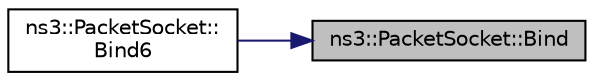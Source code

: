 digraph "ns3::PacketSocket::Bind"
{
 // LATEX_PDF_SIZE
  edge [fontname="Helvetica",fontsize="10",labelfontname="Helvetica",labelfontsize="10"];
  node [fontname="Helvetica",fontsize="10",shape=record];
  rankdir="RL";
  Node1 [label="ns3::PacketSocket::Bind",height=0.2,width=0.4,color="black", fillcolor="grey75", style="filled", fontcolor="black",tooltip="Bind the socket to the NetDevice and register the protocol handler."];
  Node1 -> Node2 [dir="back",color="midnightblue",fontsize="10",style="solid",fontname="Helvetica"];
  Node2 [label="ns3::PacketSocket::\lBind6",height=0.2,width=0.4,color="black", fillcolor="white", style="filled",URL="$classns3_1_1_packet_socket.html#a830ab9b76cfd7668d80564b142c276d1",tooltip="Bind the socket to the NetDevice and register the protocol handler."];
}
